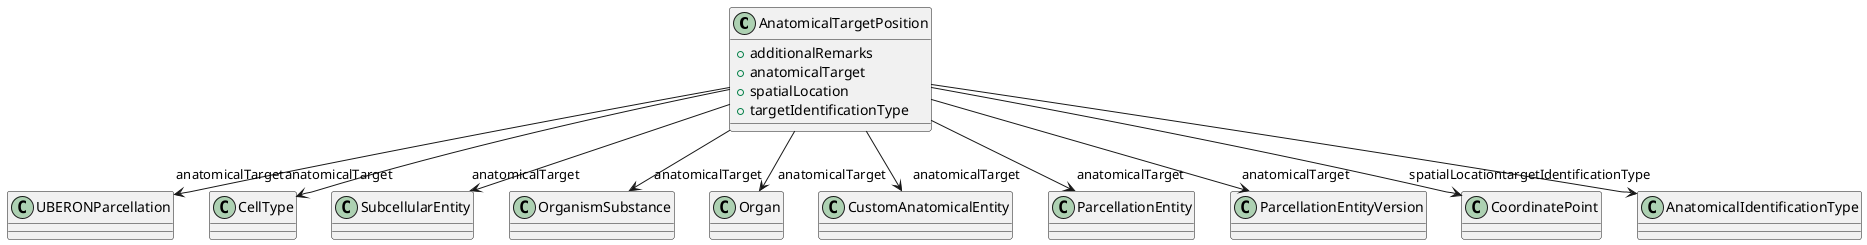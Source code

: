 @startuml
class AnatomicalTargetPosition {
+additionalRemarks
+anatomicalTarget
+spatialLocation
+targetIdentificationType

}
AnatomicalTargetPosition -d-> "anatomicalTarget" UBERONParcellation
AnatomicalTargetPosition -d-> "anatomicalTarget" CellType
AnatomicalTargetPosition -d-> "anatomicalTarget" SubcellularEntity
AnatomicalTargetPosition -d-> "anatomicalTarget" OrganismSubstance
AnatomicalTargetPosition -d-> "anatomicalTarget" Organ
AnatomicalTargetPosition -d-> "anatomicalTarget" CustomAnatomicalEntity
AnatomicalTargetPosition -d-> "anatomicalTarget" ParcellationEntity
AnatomicalTargetPosition -d-> "anatomicalTarget" ParcellationEntityVersion
AnatomicalTargetPosition -d-> "spatialLocation" CoordinatePoint
AnatomicalTargetPosition -d-> "targetIdentificationType" AnatomicalIdentificationType

@enduml